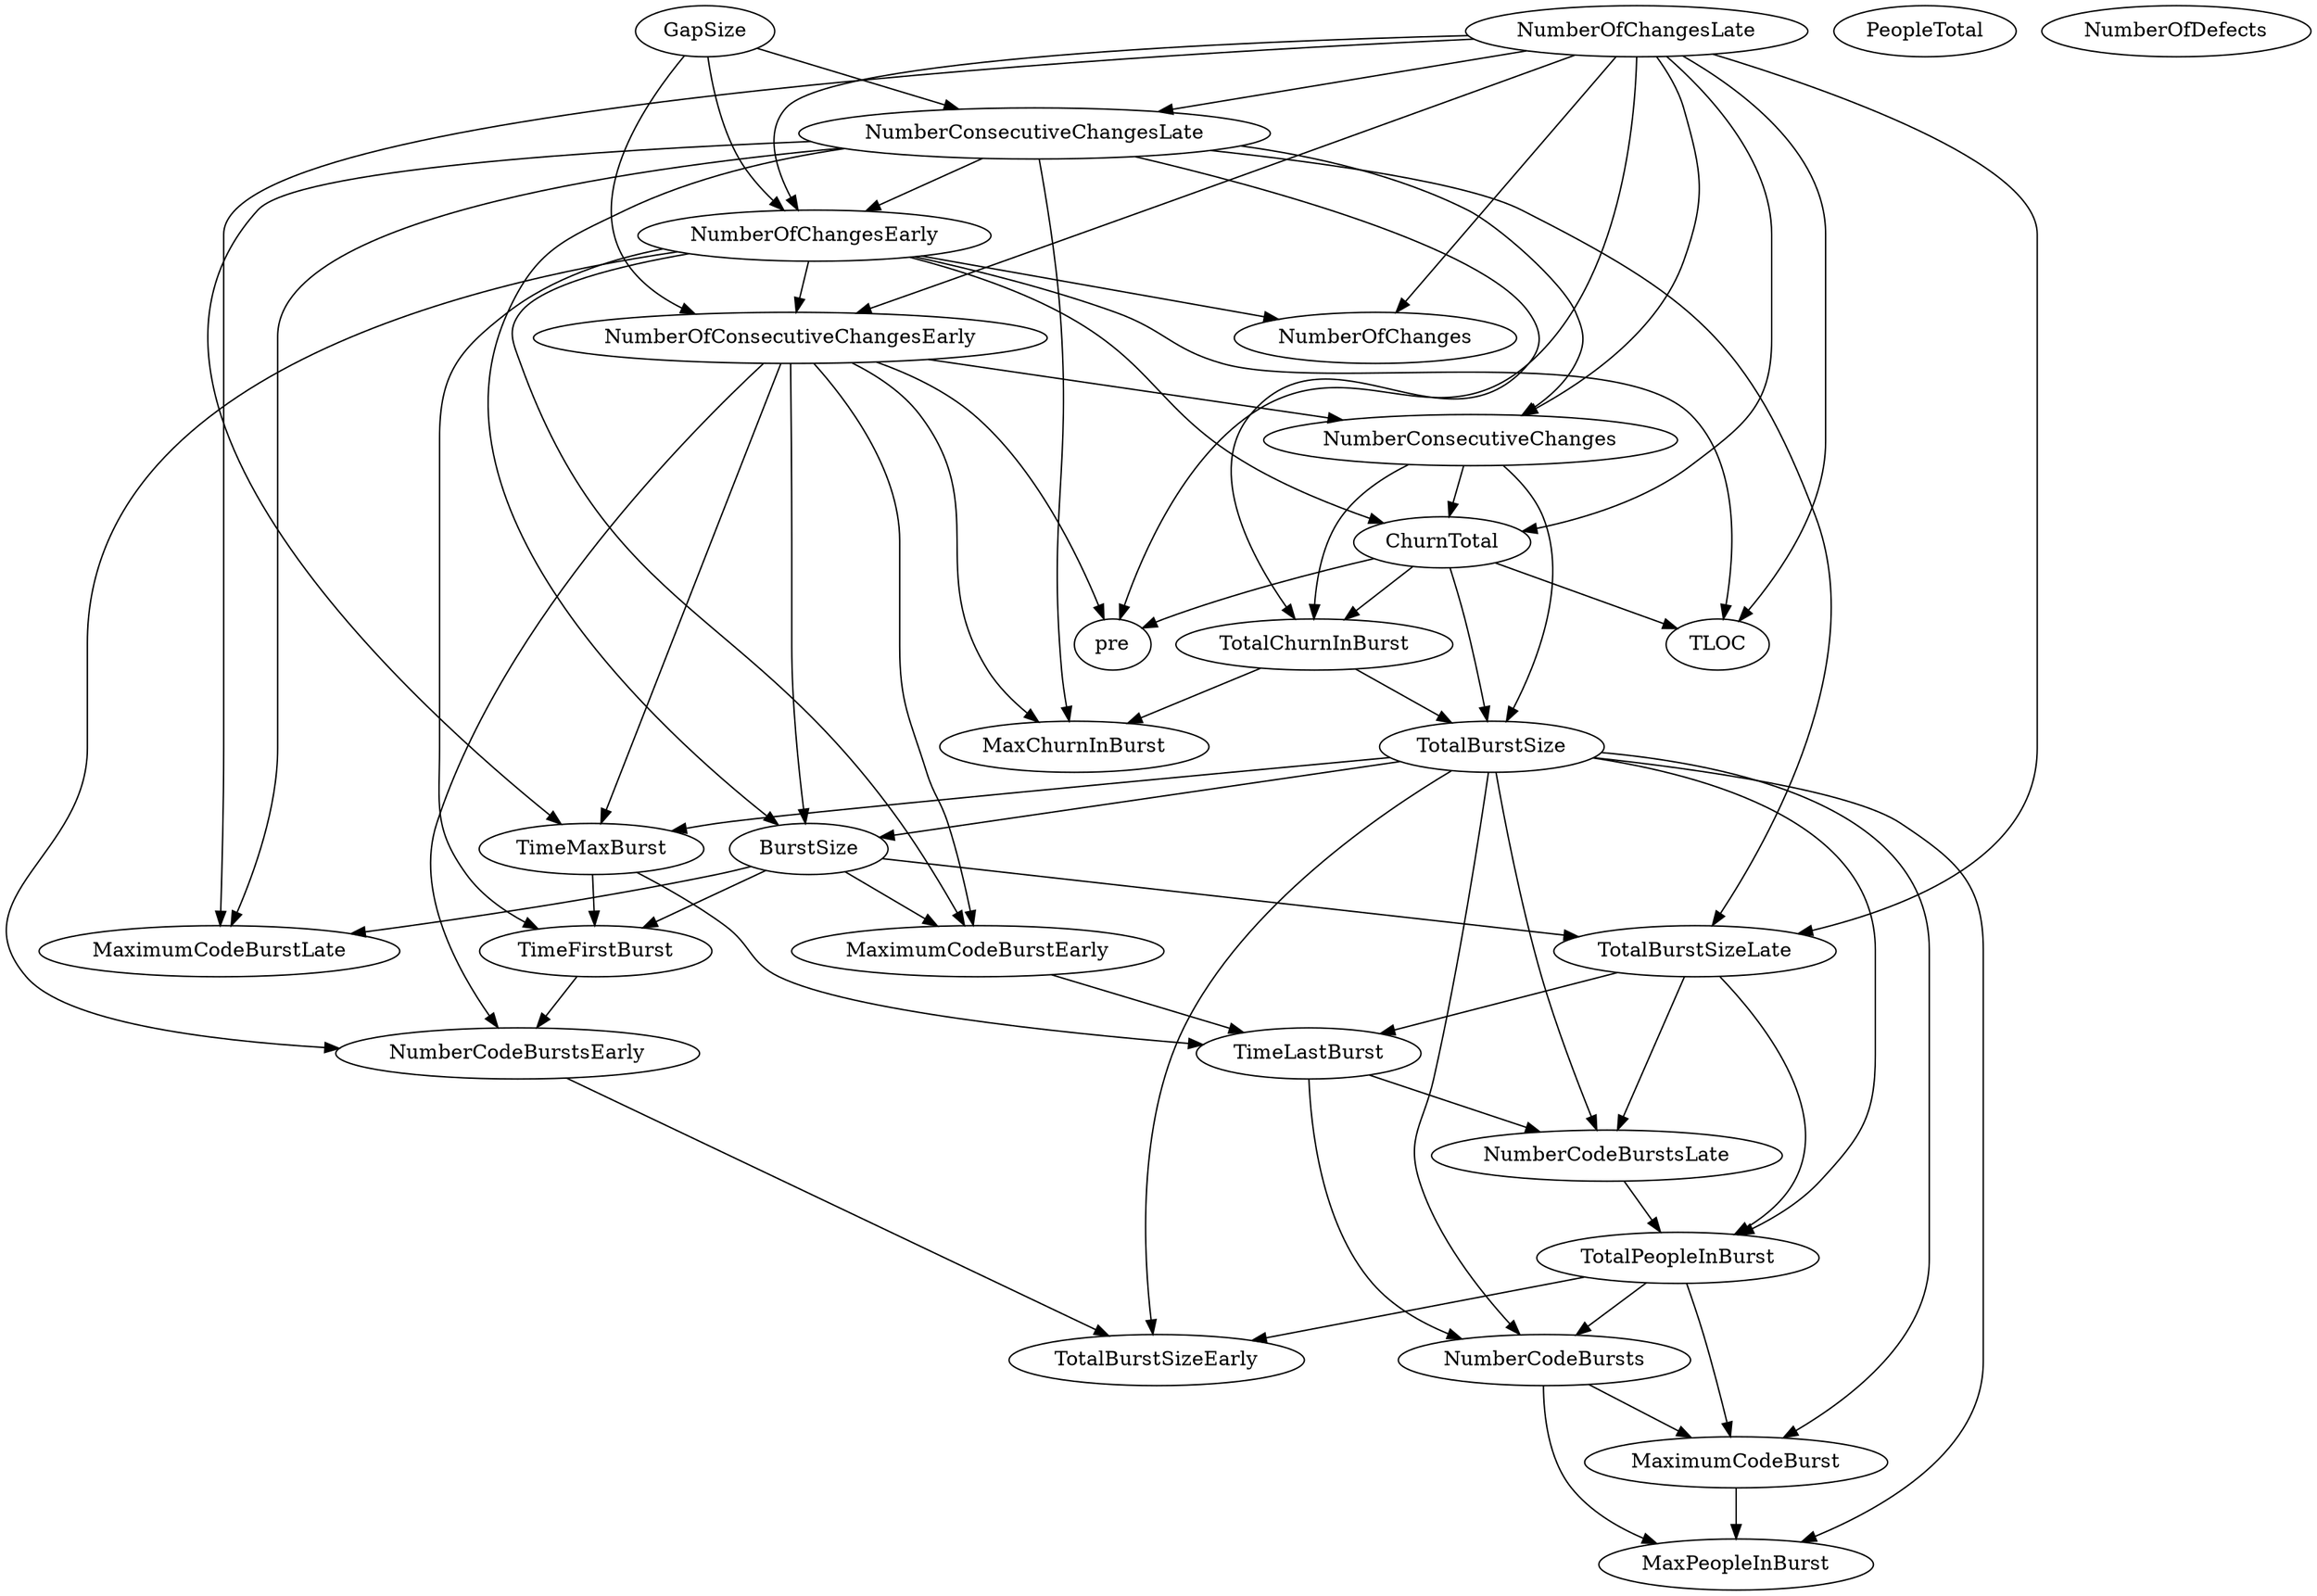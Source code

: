 digraph {
   TotalPeopleInBurst;
   MaximumCodeBurstLate;
   NumberOfChanges;
   MaxPeopleInBurst;
   TotalBurstSizeLate;
   NumberCodeBurstsLate;
   NumberOfChangesLate;
   NumberOfChangesEarly;
   MaxChurnInBurst;
   MaximumCodeBurstEarly;
   NumberCodeBurstsEarly;
   TimeFirstBurst;
   TotalChurnInBurst;
   ChurnTotal;
   MaximumCodeBurst;
   NumberOfConsecutiveChangesEarly;
   NumberConsecutiveChangesLate;
   TotalBurstSizeEarly;
   TotalBurstSize;
   TimeMaxBurst;
   NumberConsecutiveChanges;
   TimeLastBurst;
   NumberCodeBursts;
   PeopleTotal;
   pre;
   NumberOfDefects;
   TLOC;
   GapSize;
   BurstSize;
   TotalPeopleInBurst -> MaximumCodeBurst;
   TotalPeopleInBurst -> TotalBurstSizeEarly;
   TotalPeopleInBurst -> NumberCodeBursts;
   TotalBurstSizeLate -> TotalPeopleInBurst;
   TotalBurstSizeLate -> NumberCodeBurstsLate;
   TotalBurstSizeLate -> TimeLastBurst;
   NumberCodeBurstsLate -> TotalPeopleInBurst;
   NumberOfChangesLate -> MaximumCodeBurstLate;
   NumberOfChangesLate -> NumberOfChanges;
   NumberOfChangesLate -> TotalBurstSizeLate;
   NumberOfChangesLate -> NumberOfChangesEarly;
   NumberOfChangesLate -> ChurnTotal;
   NumberOfChangesLate -> NumberOfConsecutiveChangesEarly;
   NumberOfChangesLate -> NumberConsecutiveChangesLate;
   NumberOfChangesLate -> NumberConsecutiveChanges;
   NumberOfChangesLate -> pre;
   NumberOfChangesLate -> TLOC;
   NumberOfChangesEarly -> NumberOfChanges;
   NumberOfChangesEarly -> MaximumCodeBurstEarly;
   NumberOfChangesEarly -> NumberCodeBurstsEarly;
   NumberOfChangesEarly -> TimeFirstBurst;
   NumberOfChangesEarly -> ChurnTotal;
   NumberOfChangesEarly -> NumberOfConsecutiveChangesEarly;
   NumberOfChangesEarly -> TLOC;
   MaximumCodeBurstEarly -> TimeLastBurst;
   NumberCodeBurstsEarly -> TotalBurstSizeEarly;
   TimeFirstBurst -> NumberCodeBurstsEarly;
   TotalChurnInBurst -> MaxChurnInBurst;
   TotalChurnInBurst -> TotalBurstSize;
   ChurnTotal -> TotalChurnInBurst;
   ChurnTotal -> TotalBurstSize;
   ChurnTotal -> pre;
   ChurnTotal -> TLOC;
   MaximumCodeBurst -> MaxPeopleInBurst;
   NumberOfConsecutiveChangesEarly -> MaxChurnInBurst;
   NumberOfConsecutiveChangesEarly -> MaximumCodeBurstEarly;
   NumberOfConsecutiveChangesEarly -> NumberCodeBurstsEarly;
   NumberOfConsecutiveChangesEarly -> TimeMaxBurst;
   NumberOfConsecutiveChangesEarly -> NumberConsecutiveChanges;
   NumberOfConsecutiveChangesEarly -> pre;
   NumberOfConsecutiveChangesEarly -> BurstSize;
   NumberConsecutiveChangesLate -> MaximumCodeBurstLate;
   NumberConsecutiveChangesLate -> TotalBurstSizeLate;
   NumberConsecutiveChangesLate -> NumberOfChangesEarly;
   NumberConsecutiveChangesLate -> MaxChurnInBurst;
   NumberConsecutiveChangesLate -> TotalChurnInBurst;
   NumberConsecutiveChangesLate -> TimeMaxBurst;
   NumberConsecutiveChangesLate -> NumberConsecutiveChanges;
   NumberConsecutiveChangesLate -> BurstSize;
   TotalBurstSize -> TotalPeopleInBurst;
   TotalBurstSize -> MaxPeopleInBurst;
   TotalBurstSize -> NumberCodeBurstsLate;
   TotalBurstSize -> MaximumCodeBurst;
   TotalBurstSize -> TotalBurstSizeEarly;
   TotalBurstSize -> TimeMaxBurst;
   TotalBurstSize -> NumberCodeBursts;
   TotalBurstSize -> BurstSize;
   TimeMaxBurst -> TimeFirstBurst;
   TimeMaxBurst -> TimeLastBurst;
   NumberConsecutiveChanges -> TotalChurnInBurst;
   NumberConsecutiveChanges -> ChurnTotal;
   NumberConsecutiveChanges -> TotalBurstSize;
   TimeLastBurst -> NumberCodeBurstsLate;
   TimeLastBurst -> NumberCodeBursts;
   NumberCodeBursts -> MaxPeopleInBurst;
   NumberCodeBursts -> MaximumCodeBurst;
   GapSize -> NumberOfChangesEarly;
   GapSize -> NumberOfConsecutiveChangesEarly;
   GapSize -> NumberConsecutiveChangesLate;
   BurstSize -> MaximumCodeBurstLate;
   BurstSize -> TotalBurstSizeLate;
   BurstSize -> MaximumCodeBurstEarly;
   BurstSize -> TimeFirstBurst;
}
